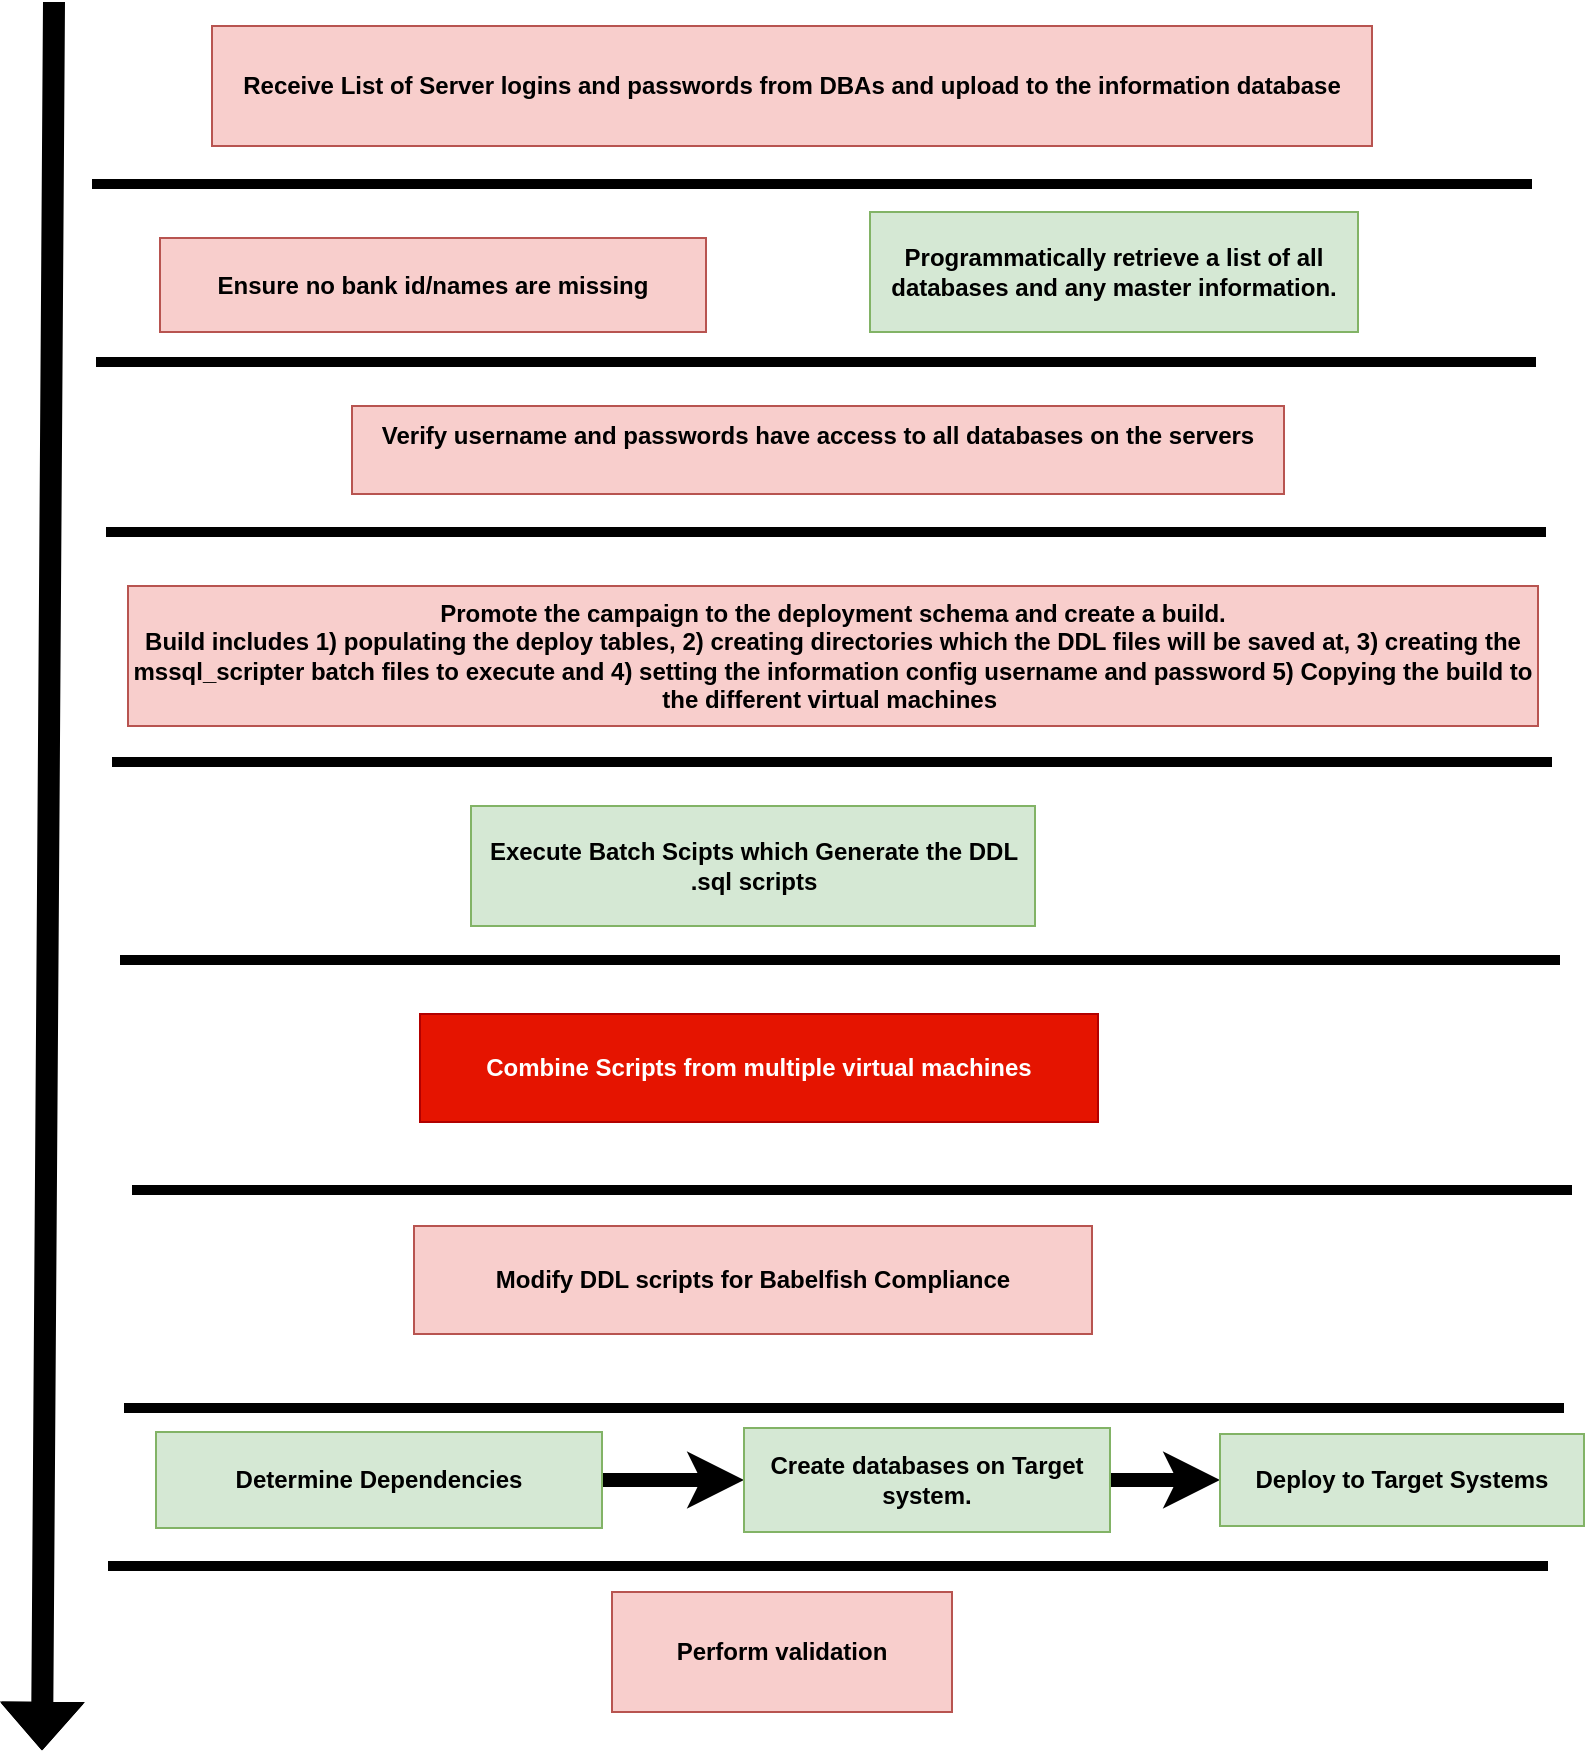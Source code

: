 <mxfile version="24.3.1" type="github">
  <diagram name="Page-1" id="AVXBkD7wlbS6Z9IV2EYe">
    <mxGraphModel dx="1687" dy="908" grid="0" gridSize="10" guides="1" tooltips="1" connect="1" arrows="1" fold="1" page="1" pageScale="1" pageWidth="850" pageHeight="1100" math="0" shadow="0">
      <root>
        <mxCell id="0" />
        <mxCell id="1" parent="0" />
        <mxCell id="VIUTwRjkLPnY0D8pLh86-1" value="&lt;b&gt;Receive List of Server logins and passwords from DBAs and upload to the information database&lt;/b&gt;" style="rounded=0;whiteSpace=wrap;html=1;fillColor=#f8cecc;strokeColor=#b85450;" parent="1" vertex="1">
          <mxGeometry x="110" y="59" width="580" height="60" as="geometry" />
        </mxCell>
        <mxCell id="VIUTwRjkLPnY0D8pLh86-2" value="&lt;b&gt;Verify username and passwords have access to all databases on the servers&lt;/b&gt;&lt;div&gt;&lt;br&gt;&lt;/div&gt;" style="rounded=0;whiteSpace=wrap;html=1;fillColor=#f8cecc;strokeColor=#b85450;" parent="1" vertex="1">
          <mxGeometry x="180" y="249" width="466" height="44" as="geometry" />
        </mxCell>
        <mxCell id="VIUTwRjkLPnY0D8pLh86-4" value="&lt;b&gt;Ensure no bank id/names are missing&lt;/b&gt;" style="rounded=0;whiteSpace=wrap;html=1;fillColor=#f8cecc;strokeColor=#b85450;" parent="1" vertex="1">
          <mxGeometry x="84" y="165" width="273" height="47" as="geometry" />
        </mxCell>
        <mxCell id="VIUTwRjkLPnY0D8pLh86-5" value="&lt;b&gt;Programmatically retrieve a list of all databases and any master information.&lt;/b&gt;" style="rounded=0;whiteSpace=wrap;html=1;fillColor=#d5e8d4;strokeColor=#82b366;" parent="1" vertex="1">
          <mxGeometry x="439" y="152" width="244" height="60" as="geometry" />
        </mxCell>
        <mxCell id="FKLkcubaZAJCIYmONieh-5" style="edgeStyle=orthogonalEdgeStyle;rounded=0;orthogonalLoop=1;jettySize=auto;html=1;strokeWidth=7;" edge="1" parent="1" source="VIUTwRjkLPnY0D8pLh86-6" target="VIUTwRjkLPnY0D8pLh86-10">
          <mxGeometry relative="1" as="geometry" />
        </mxCell>
        <mxCell id="VIUTwRjkLPnY0D8pLh86-6" value="&lt;b&gt;Determine Dependencies&lt;/b&gt;" style="rounded=0;whiteSpace=wrap;html=1;fillColor=#d5e8d4;strokeColor=#82b366;" parent="1" vertex="1">
          <mxGeometry x="82" y="762" width="223" height="48" as="geometry" />
        </mxCell>
        <mxCell id="VIUTwRjkLPnY0D8pLh86-7" value="" style="endArrow=none;html=1;rounded=0;strokeWidth=5;" parent="1" edge="1">
          <mxGeometry width="50" height="50" relative="1" as="geometry">
            <mxPoint x="50" y="138" as="sourcePoint" />
            <mxPoint x="770" y="138" as="targetPoint" />
          </mxGeometry>
        </mxCell>
        <mxCell id="VIUTwRjkLPnY0D8pLh86-8" value="" style="endArrow=none;html=1;rounded=0;strokeWidth=5;" parent="1" edge="1">
          <mxGeometry width="50" height="50" relative="1" as="geometry">
            <mxPoint x="52" y="227" as="sourcePoint" />
            <mxPoint x="772" y="227" as="targetPoint" />
          </mxGeometry>
        </mxCell>
        <mxCell id="VIUTwRjkLPnY0D8pLh86-9" value="" style="endArrow=none;html=1;rounded=0;strokeWidth=5;" parent="1" edge="1">
          <mxGeometry width="50" height="50" relative="1" as="geometry">
            <mxPoint x="66" y="750" as="sourcePoint" />
            <mxPoint x="786" y="750" as="targetPoint" />
          </mxGeometry>
        </mxCell>
        <mxCell id="FKLkcubaZAJCIYmONieh-4" style="edgeStyle=orthogonalEdgeStyle;rounded=0;orthogonalLoop=1;jettySize=auto;html=1;strokeWidth=7;" edge="1" parent="1" source="VIUTwRjkLPnY0D8pLh86-10" target="VIUTwRjkLPnY0D8pLh86-13">
          <mxGeometry relative="1" as="geometry" />
        </mxCell>
        <mxCell id="VIUTwRjkLPnY0D8pLh86-10" value="&lt;b&gt;Create databases on Target system.&lt;/b&gt;" style="rounded=0;whiteSpace=wrap;html=1;fillColor=#d5e8d4;strokeColor=#82b366;" parent="1" vertex="1">
          <mxGeometry x="376" y="760" width="183" height="52" as="geometry" />
        </mxCell>
        <mxCell id="VIUTwRjkLPnY0D8pLh86-11" value="&lt;b&gt;Execute Batch Scipts which Generate the DDL .sql scripts&lt;/b&gt;" style="rounded=0;whiteSpace=wrap;html=1;fillColor=#d5e8d4;strokeColor=#82b366;" parent="1" vertex="1">
          <mxGeometry x="239.5" y="449" width="282" height="60" as="geometry" />
        </mxCell>
        <mxCell id="VIUTwRjkLPnY0D8pLh86-13" value="&lt;b&gt;Deploy to Target Systems&lt;/b&gt;" style="rounded=0;whiteSpace=wrap;html=1;fillColor=#d5e8d4;strokeColor=#82b366;" parent="1" vertex="1">
          <mxGeometry x="614" y="763" width="182" height="46" as="geometry" />
        </mxCell>
        <mxCell id="VIUTwRjkLPnY0D8pLh86-15" value="&lt;b&gt;Perform validation&lt;/b&gt;" style="rounded=0;whiteSpace=wrap;html=1;fillColor=#f8cecc;strokeColor=#b85450;" parent="1" vertex="1">
          <mxGeometry x="310" y="842" width="170" height="60" as="geometry" />
        </mxCell>
        <mxCell id="VIUTwRjkLPnY0D8pLh86-18" value="" style="endArrow=none;html=1;rounded=0;strokeWidth=5;" parent="1" edge="1">
          <mxGeometry width="50" height="50" relative="1" as="geometry">
            <mxPoint x="64" y="526" as="sourcePoint" />
            <mxPoint x="784" y="526" as="targetPoint" />
          </mxGeometry>
        </mxCell>
        <mxCell id="VIUTwRjkLPnY0D8pLh86-19" value="" style="endArrow=none;html=1;rounded=0;strokeWidth=5;" parent="1" edge="1">
          <mxGeometry width="50" height="50" relative="1" as="geometry">
            <mxPoint x="58" y="829" as="sourcePoint" />
            <mxPoint x="778" y="829" as="targetPoint" />
          </mxGeometry>
        </mxCell>
        <mxCell id="VIUTwRjkLPnY0D8pLh86-23" value="" style="shape=flexArrow;endArrow=classic;html=1;rounded=0;fillColor=#000000;endWidth=29.412;endSize=7.365;" parent="1" edge="1">
          <mxGeometry width="50" height="50" relative="1" as="geometry">
            <mxPoint x="31" y="47" as="sourcePoint" />
            <mxPoint x="25" y="921" as="targetPoint" />
            <Array as="points">
              <mxPoint x="28" y="490" />
            </Array>
          </mxGeometry>
        </mxCell>
        <mxCell id="VIUTwRjkLPnY0D8pLh86-25" value="" style="endArrow=none;html=1;rounded=0;strokeWidth=5;" parent="1" edge="1">
          <mxGeometry width="50" height="50" relative="1" as="geometry">
            <mxPoint x="57" y="312" as="sourcePoint" />
            <mxPoint x="777" y="312" as="targetPoint" />
          </mxGeometry>
        </mxCell>
        <mxCell id="VIUTwRjkLPnY0D8pLh86-26" value="&lt;b&gt;Modify DDL scripts for Babelfish Compliance&lt;/b&gt;" style="rounded=0;whiteSpace=wrap;html=1;fillColor=#f8cecc;strokeColor=#b85450;" parent="1" vertex="1">
          <mxGeometry x="211" y="659" width="339" height="54" as="geometry" />
        </mxCell>
        <mxCell id="FKLkcubaZAJCIYmONieh-2" value="" style="endArrow=none;html=1;rounded=0;strokeWidth=5;" edge="1" parent="1">
          <mxGeometry width="50" height="50" relative="1" as="geometry">
            <mxPoint x="70" y="641" as="sourcePoint" />
            <mxPoint x="790" y="641" as="targetPoint" />
          </mxGeometry>
        </mxCell>
        <mxCell id="FKLkcubaZAJCIYmONieh-3" value="&lt;b&gt;Combine Scripts from multiple virtual machines&lt;/b&gt;" style="rounded=0;whiteSpace=wrap;html=1;fillColor=#e51400;strokeColor=#B20000;fontColor=#ffffff;" vertex="1" parent="1">
          <mxGeometry x="214" y="553" width="339" height="54" as="geometry" />
        </mxCell>
        <mxCell id="FKLkcubaZAJCIYmONieh-6" value="&lt;b&gt;Promote the campaign to the deployment schema and create a build.&lt;br&gt;Build includes 1) populating the deploy tables, 2) creating directories which the DDL files will be saved at, 3) creating the mssql_scripter batch files to execute and 4) setting the information config username and password 5) Copying the build to the different virtual machines&amp;nbsp;&lt;/b&gt;" style="rounded=0;whiteSpace=wrap;html=1;fillColor=#f8cecc;strokeColor=#b85450;" vertex="1" parent="1">
          <mxGeometry x="68" y="339" width="705" height="70" as="geometry" />
        </mxCell>
        <mxCell id="FKLkcubaZAJCIYmONieh-7" value="" style="endArrow=none;html=1;rounded=0;strokeWidth=5;" edge="1" parent="1">
          <mxGeometry width="50" height="50" relative="1" as="geometry">
            <mxPoint x="60" y="427" as="sourcePoint" />
            <mxPoint x="780" y="427" as="targetPoint" />
          </mxGeometry>
        </mxCell>
      </root>
    </mxGraphModel>
  </diagram>
</mxfile>
